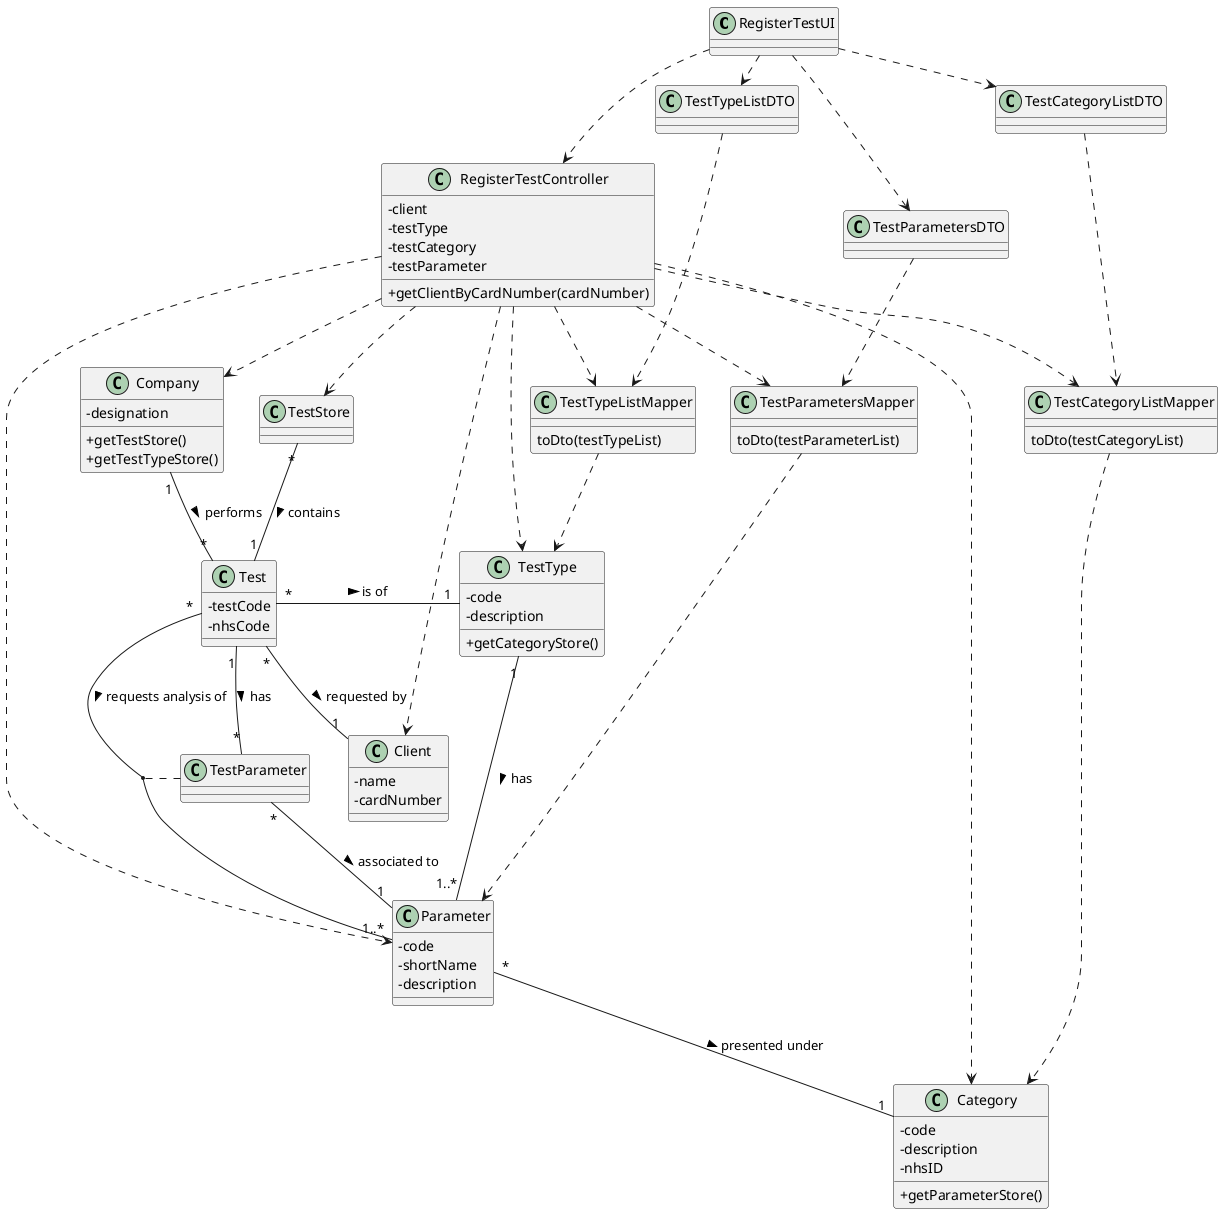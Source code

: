 @startuml

skinparam classAttributeIconSize 0

class RegisterTestUI
class RegisterTestController {
-client
-testType
-testCategory
-testParameter


+getClientByCardNumber(cardNumber)

}


class Company {
-designation
+getTestStore()
+getTestTypeStore()
}
class TestStore
class Test {
-testCode
-nhsCode
}
class Client {
-name
-cardNumber
}
class TestType {
-code
-description
+getCategoryStore()
}
class Parameter {
-code
-shortName
-description
}
class Category {
-code
-description
-nhsID
+getParameterStore()
}
class TestTypeListDTO
class TestTypeListMapper{
toDto(testTypeList)
}
class TestCategoryListDTO
class TestCategoryListMapper{
toDto(testCategoryList)
}
class TestParametersDTO
class TestParametersMapper{
toDto(testParameterList)
}

Test "*"--"1..*" Parameter : requests analysis of >
TestType "1"--"1..*" Parameter : has >
Test "*"--"1" Client : requested by >
Test "*"-up-"1" Company : performs <
Test "*"-right-"1" "TestType" : is of >
Parameter "*"--"1" Category : presented under >
RegisterTestUI ..> RegisterTestController
RegisterTestController ..> Company
RegisterTestController ..> TestStore
TestStore "*"--"1" "Test" : contains >
RegisterTestController ..> TestType
RegisterTestController ..> Parameter
RegisterTestController ..> Category
RegisterTestController ..> Client
RegisterTestUI .right.> TestTypeListDTO
TestTypeListDTO .down.> TestTypeListMapper
TestTypeListMapper ..> TestType
RegisterTestController ..> TestTypeListMapper
RegisterTestUI .right.> TestCategoryListDTO
TestCategoryListDTO .down.> TestCategoryListMapper
TestCategoryListMapper ..> Category
RegisterTestController ..> TestCategoryListMapper
RegisterTestUI .right.> TestParametersDTO
TestParametersDTO .down.> TestParametersMapper
TestParametersMapper ..> Parameter
RegisterTestController ..> TestParametersMapper
(Test, Parameter) .. TestParameter
TestParameter "*"-"1" Parameter : associated to >
TestParameter "*"--"1" Test : has <

@enduml